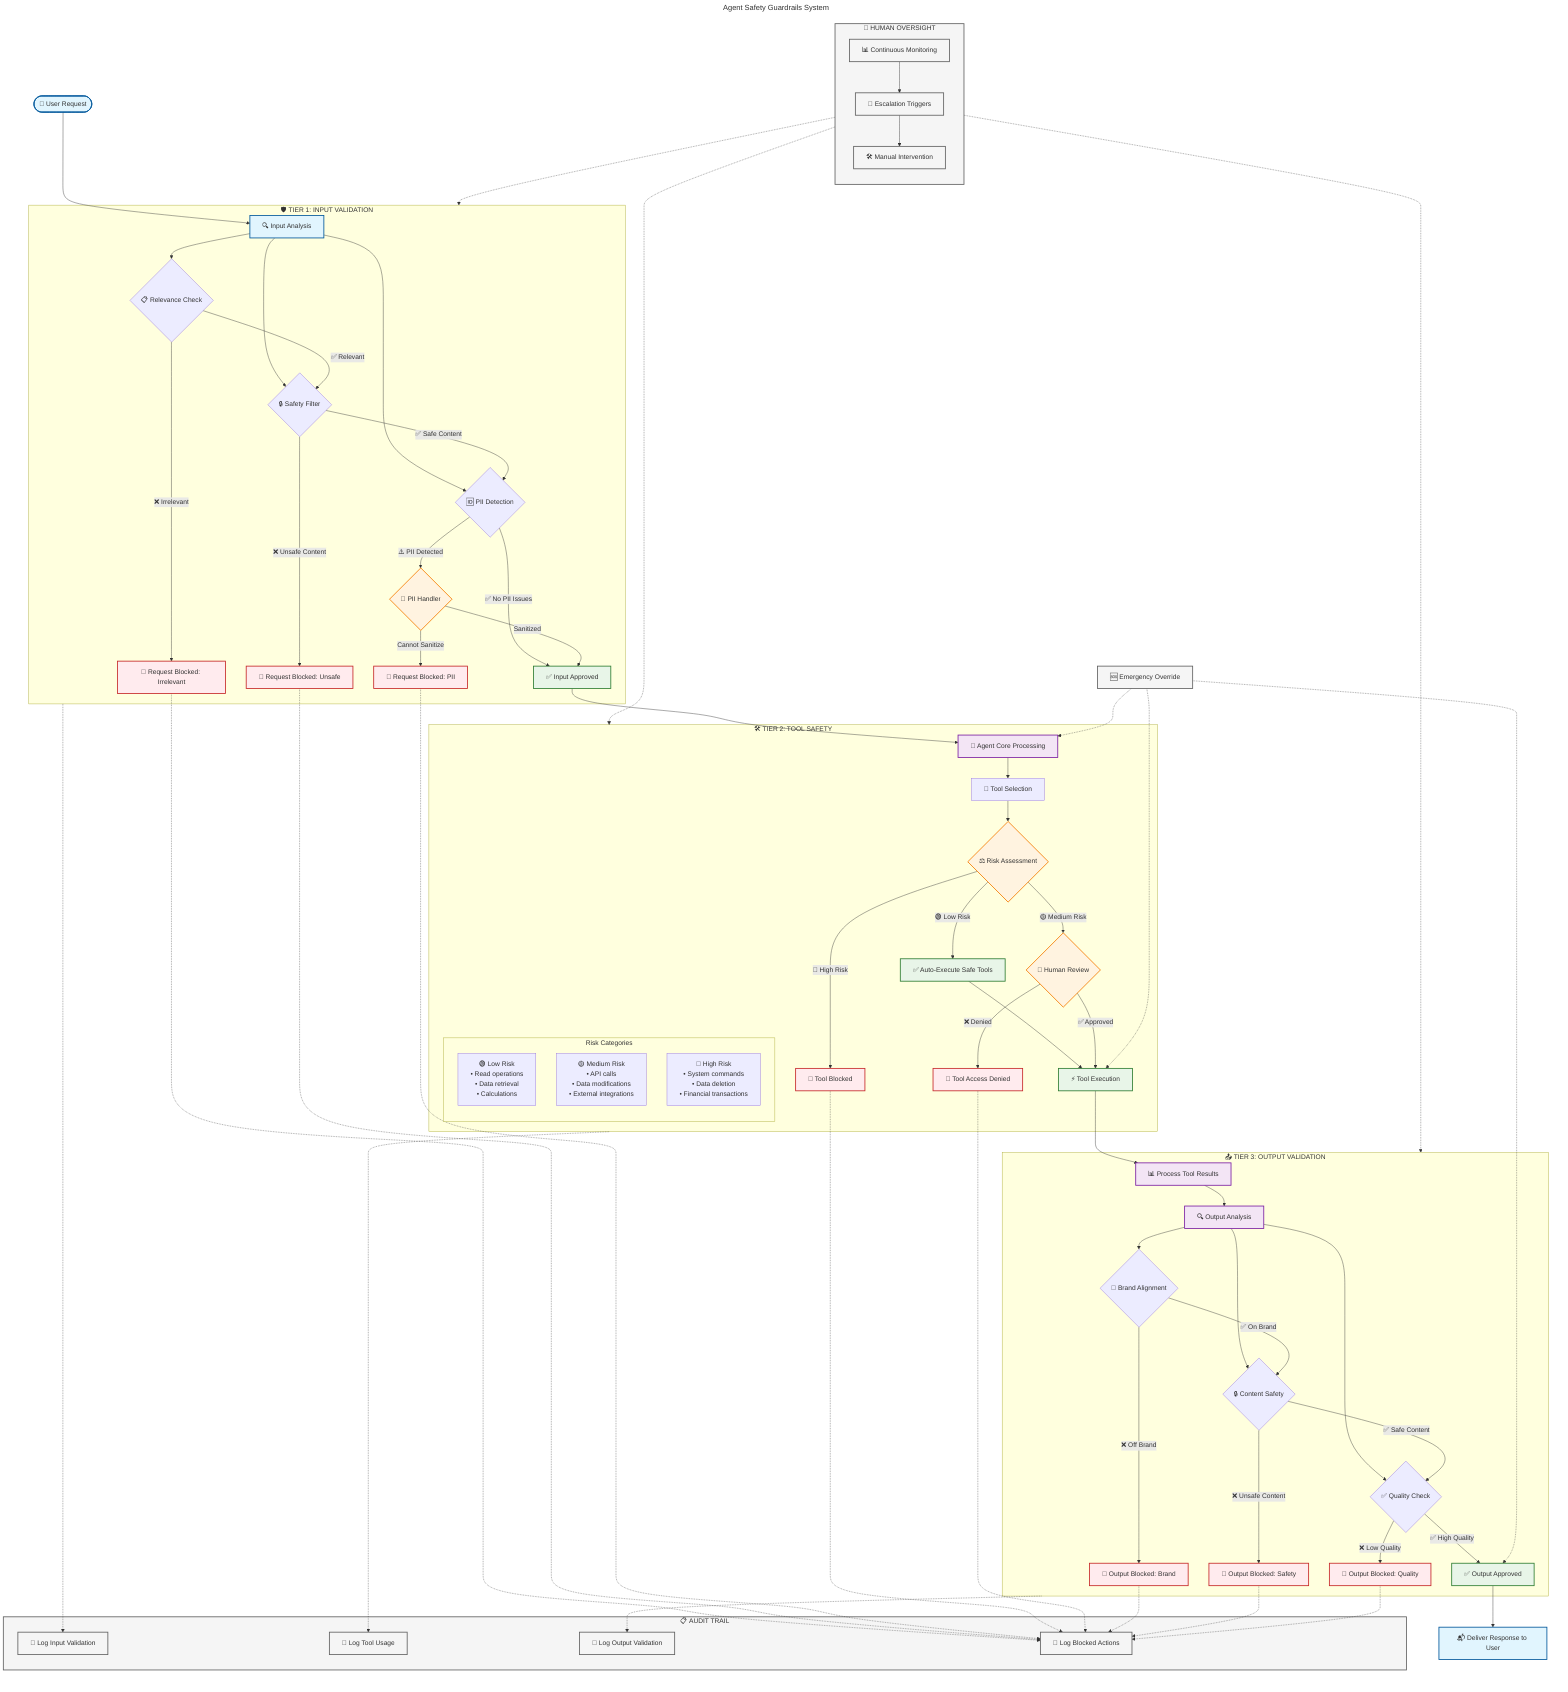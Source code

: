 ---
title: Agent Safety Guardrails System
description: Comprehensive 3-tier safety validation and risk management
---
flowchart TB
    %% User Input Phase
    UserInput([👤 User Request]) --> InputAnalysis[🔍 Input Analysis]
    
    %% Tier 1: Input Validation
    subgraph Tier1 [🛡️ TIER 1: INPUT VALIDATION]
        direction TB
        InputAnalysis --> RelevanceCheck{📋 Relevance Check}
        InputAnalysis --> SafetyFilter{🔒 Safety Filter}
        InputAnalysis --> PIIDetection{🆔 PII Detection}
        
        RelevanceCheck -->|✅ Relevant| SafetyFilter
        RelevanceCheck -->|❌ Irrelevant| IrrelevantBlock[🚫 Request Blocked: Irrelevant]
        
        SafetyFilter -->|✅ Safe Content| PIIDetection
        SafetyFilter -->|❌ Unsafe Content| UnsafeBlock[🚫 Request Blocked: Unsafe]
        
        PIIDetection -->|✅ No PII Issues| InputApproved[✅ Input Approved]
        PIIDetection -->|⚠️ PII Detected| PIIHandler{🔄 PII Handler}
        
        PIIHandler -->|Sanitized| InputApproved
        PIIHandler -->|Cannot Sanitize| PIIBlock[🚫 Request Blocked: PII]
    end
    
    %% Agent Processing
    InputApproved --> AgentCore[🤖 Agent Core Processing]
    
    %% Tier 2: Tool Safety
    subgraph Tier2 [🛠️ TIER 2: TOOL SAFETY]
        direction TB
        AgentCore --> ToolSelection[🔧 Tool Selection]
        ToolSelection --> RiskAssessment{⚖️ Risk Assessment}
        
        RiskAssessment -->|🟢 Low Risk| LowRiskTools[✅ Auto-Execute Safe Tools]
        RiskAssessment -->|🟡 Medium Risk| MediumRiskReview{👥 Human Review}
        RiskAssessment -->|🔴 High Risk| HighRiskBlock[🚫 Tool Blocked]
        
        LowRiskTools --> ToolExecution[⚡ Tool Execution]
        MediumRiskReview -->|✅ Approved| ToolExecution
        MediumRiskReview -->|❌ Denied| ToolDenied[🚫 Tool Access Denied]
        
        %% Tool Risk Categories
        subgraph RiskCategories [Risk Categories]
            direction TB
            LowRisk[🟢 Low Risk<br/>• Read operations<br/>• Data retrieval<br/>• Calculations]
            MediumRisk[🟡 Medium Risk<br/>• API calls<br/>• Data modifications<br/>• External integrations]
            HighRisk[🔴 High Risk<br/>• System commands<br/>• Data deletion<br/>• Financial transactions]
        end
    end
    
    %% Tool Results Processing
    ToolExecution --> ResultProcessing[📊 Process Tool Results]
    
    %% Tier 3: Output Validation
    subgraph Tier3 [📤 TIER 3: OUTPUT VALIDATION]
        direction TB
        ResultProcessing --> OutputAnalysis[🔍 Output Analysis]
        
        OutputAnalysis --> BrandAlignment{🎯 Brand Alignment}
        OutputAnalysis --> ContentSafety{🔒 Content Safety}
        OutputAnalysis --> QualityCheck{✅ Quality Check}
        
        BrandAlignment -->|✅ On Brand| ContentSafety
        BrandAlignment -->|❌ Off Brand| BrandBlock[🚫 Output Blocked: Brand]
        
        ContentSafety -->|✅ Safe Content| QualityCheck
        ContentSafety -->|❌ Unsafe Content| ContentBlock[🚫 Output Blocked: Safety]
        
        QualityCheck -->|✅ High Quality| OutputApproved[✅ Output Approved]
        QualityCheck -->|❌ Low Quality| QualityBlock[🚫 Output Blocked: Quality]
    end
    
    %% Final Response
    OutputApproved --> FinalResponse[📬 Deliver Response to User]
    
    %% Human Oversight Layer
    subgraph Oversight [👥 HUMAN OVERSIGHT]
        direction TB
        Monitor[📊 Continuous Monitoring]
        Escalation[🚨 Escalation Triggers]
        Intervention[🛠️ Manual Intervention]
        
        Monitor --> Escalation
        Escalation --> Intervention
    end
    
    %% Oversight Connections
    Oversight -.-> Tier1
    Oversight -.-> Tier2
    Oversight -.-> Tier3
    
    %% Audit Trail
    subgraph AuditTrail [📋 AUDIT TRAIL]
        direction TB
        LogInput[📝 Log Input Validation]
        LogTools[📝 Log Tool Usage]
        LogOutput[📝 Log Output Validation]
        LogBlocks[📝 Log Blocked Actions]
    end
    
    %% Logging Connections
    Tier1 -.-> LogInput
    Tier2 -.-> LogTools
    Tier3 -.-> LogOutput
    IrrelevantBlock -.-> LogBlocks
    UnsafeBlock -.-> LogBlocks
    PIIBlock -.-> LogBlocks
    HighRiskBlock -.-> LogBlocks
    ToolDenied -.-> LogBlocks
    BrandBlock -.-> LogBlocks
    ContentBlock -.-> LogBlocks
    QualityBlock -.-> LogBlocks
    
    %% Emergency Override
    EmergencyOverride[🆘 Emergency Override] -.-> AgentCore
    EmergencyOverride -.-> ToolExecution
    EmergencyOverride -.-> OutputApproved
    
    %% Styling
    classDef inputClass fill:#e1f5fe,stroke:#01579b,stroke-width:2px
    classDef safetyClass fill:#e8f5e8,stroke:#2e7d32,stroke-width:2px
    classDef warningClass fill:#fff3e0,stroke:#f57c00,stroke-width:2px
    classDef dangerClass fill:#ffebee,stroke:#c62828,stroke-width:2px
    classDef processClass fill:#f3e5f5,stroke:#7b1fa2,stroke-width:2px
    classDef oversightClass fill:#f5f5f5,stroke:#616161,stroke-width:2px
    
    class UserInput,InputAnalysis,FinalResponse inputClass
    class InputApproved,LowRiskTools,ToolExecution,OutputApproved safetyClass
    class PIIHandler,MediumRiskReview,RiskAssessment warningClass
    class IrrelevantBlock,UnsafeBlock,PIIBlock,HighRiskBlock,ToolDenied,BrandBlock,ContentBlock,QualityBlock dangerClass
    class AgentCore,ResultProcessing,OutputAnalysis processClass
    class Oversight,Monitor,Escalation,Intervention,AuditTrail,LogInput,LogTools,LogOutput,LogBlocks,EmergencyOverride oversightClass